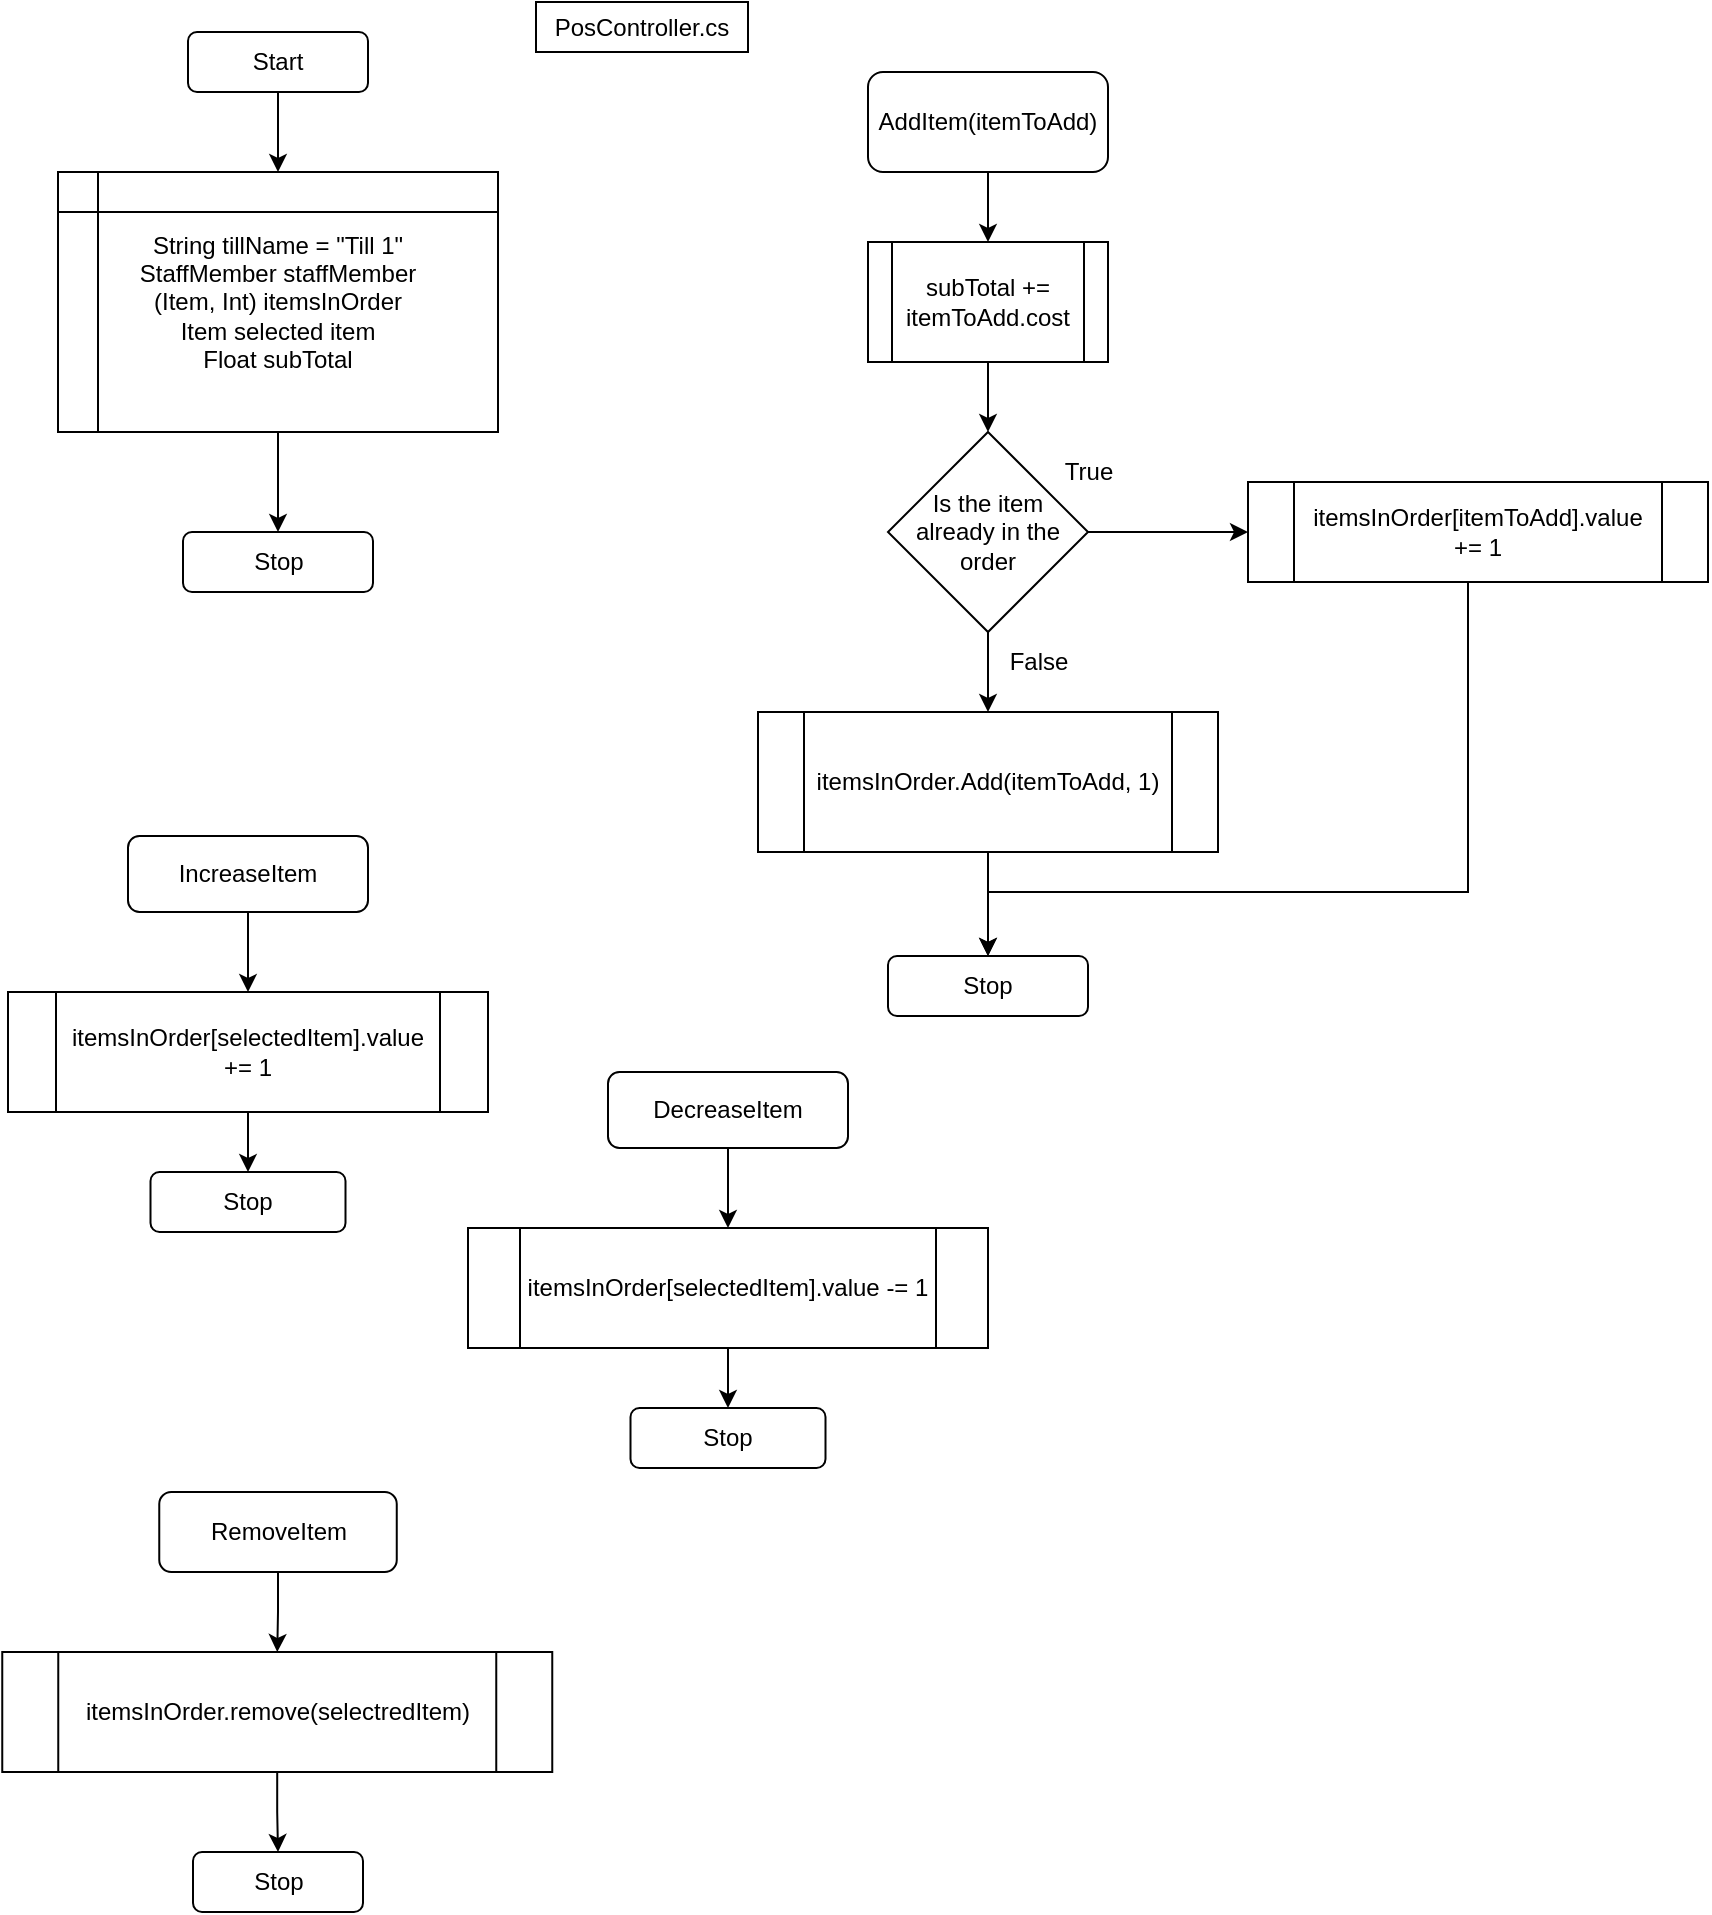 <mxfile version="20.3.0" type="device"><diagram id="ohqML1AxywM868lq_t9B" name="Page-1"><mxGraphModel dx="630" dy="537" grid="1" gridSize="10" guides="1" tooltips="1" connect="1" arrows="1" fold="1" page="1" pageScale="1" pageWidth="827" pageHeight="1169" math="0" shadow="0"><root><mxCell id="0"/><mxCell id="1" parent="0"/><mxCell id="eGjmSRUFdye4GbhtSNk7-4" style="edgeStyle=orthogonalEdgeStyle;rounded=0;orthogonalLoop=1;jettySize=auto;html=1;entryX=0.5;entryY=0;entryDx=0;entryDy=0;" parent="1" source="eGjmSRUFdye4GbhtSNk7-1" target="eGjmSRUFdye4GbhtSNk7-2" edge="1"><mxGeometry relative="1" as="geometry"/></mxCell><mxCell id="eGjmSRUFdye4GbhtSNk7-1" value="Start" style="rounded=1;whiteSpace=wrap;html=1;" parent="1" vertex="1"><mxGeometry x="120" y="30" width="90" height="30" as="geometry"/></mxCell><mxCell id="eGjmSRUFdye4GbhtSNk7-5" style="edgeStyle=orthogonalEdgeStyle;rounded=0;orthogonalLoop=1;jettySize=auto;html=1;entryX=0.5;entryY=0;entryDx=0;entryDy=0;" parent="1" source="eGjmSRUFdye4GbhtSNk7-2" target="eGjmSRUFdye4GbhtSNk7-3" edge="1"><mxGeometry relative="1" as="geometry"/></mxCell><mxCell id="eGjmSRUFdye4GbhtSNk7-2" value="String tillName = &quot;Till 1&quot;&lt;br&gt;StaffMember staffMember&lt;br&gt;(Item, Int) itemsInOrder&lt;br&gt;Item selected item&lt;br&gt;Float subTotal" style="shape=internalStorage;whiteSpace=wrap;html=1;backgroundOutline=1;" parent="1" vertex="1"><mxGeometry x="55" y="100" width="220" height="130" as="geometry"/></mxCell><mxCell id="eGjmSRUFdye4GbhtSNk7-3" value="Stop" style="rounded=1;whiteSpace=wrap;html=1;" parent="1" vertex="1"><mxGeometry x="117.5" y="280" width="95" height="30" as="geometry"/></mxCell><mxCell id="eGjmSRUFdye4GbhtSNk7-6" value="AddItem(itemToAdd)" style="rounded=1;whiteSpace=wrap;html=1;" parent="1" vertex="1"><mxGeometry x="460" y="50" width="120" height="50" as="geometry"/></mxCell><mxCell id="eGjmSRUFdye4GbhtSNk7-14" style="edgeStyle=orthogonalEdgeStyle;rounded=0;orthogonalLoop=1;jettySize=auto;html=1;" parent="1" source="eGjmSRUFdye4GbhtSNk7-7" target="eGjmSRUFdye4GbhtSNk7-8" edge="1"><mxGeometry relative="1" as="geometry"/></mxCell><mxCell id="eGjmSRUFdye4GbhtSNk7-7" value="subTotal += itemToAdd.cost" style="shape=process;whiteSpace=wrap;html=1;backgroundOutline=1;" parent="1" vertex="1"><mxGeometry x="460" y="135" width="120" height="60" as="geometry"/></mxCell><mxCell id="eGjmSRUFdye4GbhtSNk7-15" style="edgeStyle=orthogonalEdgeStyle;rounded=0;orthogonalLoop=1;jettySize=auto;html=1;entryX=0.5;entryY=0;entryDx=0;entryDy=0;" parent="1" source="eGjmSRUFdye4GbhtSNk7-8" target="eGjmSRUFdye4GbhtSNk7-11" edge="1"><mxGeometry relative="1" as="geometry"/></mxCell><mxCell id="eGjmSRUFdye4GbhtSNk7-18" style="edgeStyle=orthogonalEdgeStyle;rounded=0;orthogonalLoop=1;jettySize=auto;html=1;" parent="1" source="eGjmSRUFdye4GbhtSNk7-8" target="eGjmSRUFdye4GbhtSNk7-9" edge="1"><mxGeometry relative="1" as="geometry"/></mxCell><mxCell id="eGjmSRUFdye4GbhtSNk7-8" value="Is the item already in the order" style="rhombus;whiteSpace=wrap;html=1;" parent="1" vertex="1"><mxGeometry x="470" y="230" width="100" height="100" as="geometry"/></mxCell><mxCell id="eGjmSRUFdye4GbhtSNk7-20" style="edgeStyle=orthogonalEdgeStyle;rounded=0;orthogonalLoop=1;jettySize=auto;html=1;entryX=0.5;entryY=0;entryDx=0;entryDy=0;" parent="1" source="eGjmSRUFdye4GbhtSNk7-9" target="eGjmSRUFdye4GbhtSNk7-12" edge="1"><mxGeometry relative="1" as="geometry"><Array as="points"><mxPoint x="760" y="460"/><mxPoint x="520" y="460"/></Array></mxGeometry></mxCell><mxCell id="eGjmSRUFdye4GbhtSNk7-9" value="itemsInOrder[itemToAdd].value += 1" style="shape=process;whiteSpace=wrap;html=1;backgroundOutline=1;" parent="1" vertex="1"><mxGeometry x="650" y="255" width="230" height="50" as="geometry"/></mxCell><mxCell id="eGjmSRUFdye4GbhtSNk7-17" style="edgeStyle=orthogonalEdgeStyle;rounded=0;orthogonalLoop=1;jettySize=auto;html=1;entryX=0.5;entryY=0;entryDx=0;entryDy=0;" parent="1" source="eGjmSRUFdye4GbhtSNk7-11" target="eGjmSRUFdye4GbhtSNk7-12" edge="1"><mxGeometry relative="1" as="geometry"/></mxCell><mxCell id="eGjmSRUFdye4GbhtSNk7-11" value="itemsInOrder.Add(itemToAdd, 1)" style="shape=process;whiteSpace=wrap;html=1;backgroundOutline=1;" parent="1" vertex="1"><mxGeometry x="405" y="370" width="230" height="70" as="geometry"/></mxCell><mxCell id="eGjmSRUFdye4GbhtSNk7-12" value="Stop" style="rounded=1;whiteSpace=wrap;html=1;" parent="1" vertex="1"><mxGeometry x="470" y="492" width="100" height="30" as="geometry"/></mxCell><mxCell id="eGjmSRUFdye4GbhtSNk7-13" value="" style="endArrow=classic;html=1;rounded=0;entryX=0.5;entryY=0;entryDx=0;entryDy=0;exitX=0.5;exitY=1;exitDx=0;exitDy=0;" parent="1" source="eGjmSRUFdye4GbhtSNk7-6" target="eGjmSRUFdye4GbhtSNk7-7" edge="1"><mxGeometry width="50" height="50" relative="1" as="geometry"><mxPoint x="510" y="300" as="sourcePoint"/><mxPoint x="560" y="250" as="targetPoint"/></mxGeometry></mxCell><mxCell id="eGjmSRUFdye4GbhtSNk7-16" value="False" style="text;html=1;align=center;verticalAlign=middle;resizable=0;points=[];autosize=1;strokeColor=none;fillColor=none;" parent="1" vertex="1"><mxGeometry x="520" y="330" width="50" height="30" as="geometry"/></mxCell><mxCell id="eGjmSRUFdye4GbhtSNk7-19" value="True" style="text;html=1;align=center;verticalAlign=middle;resizable=0;points=[];autosize=1;strokeColor=none;fillColor=none;" parent="1" vertex="1"><mxGeometry x="545" y="235" width="50" height="30" as="geometry"/></mxCell><mxCell id="eGjmSRUFdye4GbhtSNk7-24" style="edgeStyle=orthogonalEdgeStyle;rounded=0;orthogonalLoop=1;jettySize=auto;html=1;" parent="1" source="eGjmSRUFdye4GbhtSNk7-21" target="eGjmSRUFdye4GbhtSNk7-22" edge="1"><mxGeometry relative="1" as="geometry"/></mxCell><mxCell id="eGjmSRUFdye4GbhtSNk7-21" value="IncreaseItem" style="rounded=1;whiteSpace=wrap;html=1;" parent="1" vertex="1"><mxGeometry x="90" y="432" width="120" height="38" as="geometry"/></mxCell><mxCell id="eGjmSRUFdye4GbhtSNk7-25" style="edgeStyle=orthogonalEdgeStyle;rounded=0;orthogonalLoop=1;jettySize=auto;html=1;entryX=0.5;entryY=0;entryDx=0;entryDy=0;" parent="1" source="eGjmSRUFdye4GbhtSNk7-22" target="eGjmSRUFdye4GbhtSNk7-23" edge="1"><mxGeometry relative="1" as="geometry"/></mxCell><mxCell id="eGjmSRUFdye4GbhtSNk7-22" value="itemsInOrder[selectedItem].value += 1" style="shape=process;whiteSpace=wrap;html=1;backgroundOutline=1;" parent="1" vertex="1"><mxGeometry x="30" y="510" width="240" height="60" as="geometry"/></mxCell><mxCell id="eGjmSRUFdye4GbhtSNk7-23" value="Stop" style="rounded=1;whiteSpace=wrap;html=1;" parent="1" vertex="1"><mxGeometry x="101.25" y="600" width="97.5" height="30" as="geometry"/></mxCell><mxCell id="eGjmSRUFdye4GbhtSNk7-26" style="edgeStyle=orthogonalEdgeStyle;rounded=0;orthogonalLoop=1;jettySize=auto;html=1;" parent="1" source="eGjmSRUFdye4GbhtSNk7-27" target="eGjmSRUFdye4GbhtSNk7-29" edge="1"><mxGeometry relative="1" as="geometry"/></mxCell><mxCell id="eGjmSRUFdye4GbhtSNk7-27" value="DecreaseItem" style="rounded=1;whiteSpace=wrap;html=1;" parent="1" vertex="1"><mxGeometry x="330" y="550" width="120" height="38" as="geometry"/></mxCell><mxCell id="eGjmSRUFdye4GbhtSNk7-28" style="edgeStyle=orthogonalEdgeStyle;rounded=0;orthogonalLoop=1;jettySize=auto;html=1;entryX=0.5;entryY=0;entryDx=0;entryDy=0;" parent="1" source="eGjmSRUFdye4GbhtSNk7-29" target="eGjmSRUFdye4GbhtSNk7-30" edge="1"><mxGeometry relative="1" as="geometry"/></mxCell><mxCell id="eGjmSRUFdye4GbhtSNk7-29" value="itemsInOrder[selectedItem].value -= 1" style="shape=process;whiteSpace=wrap;html=1;backgroundOutline=1;" parent="1" vertex="1"><mxGeometry x="260" y="628" width="260" height="60" as="geometry"/></mxCell><mxCell id="eGjmSRUFdye4GbhtSNk7-30" value="Stop" style="rounded=1;whiteSpace=wrap;html=1;" parent="1" vertex="1"><mxGeometry x="341.25" y="718" width="97.5" height="30" as="geometry"/></mxCell><mxCell id="eGjmSRUFdye4GbhtSNk7-37" style="edgeStyle=orthogonalEdgeStyle;rounded=0;orthogonalLoop=1;jettySize=auto;html=1;entryX=0.5;entryY=0;entryDx=0;entryDy=0;" parent="1" source="eGjmSRUFdye4GbhtSNk7-31" target="eGjmSRUFdye4GbhtSNk7-32" edge="1"><mxGeometry relative="1" as="geometry"/></mxCell><mxCell id="eGjmSRUFdye4GbhtSNk7-31" value="RemoveItem" style="rounded=1;whiteSpace=wrap;html=1;" parent="1" vertex="1"><mxGeometry x="105.63" y="760" width="118.75" height="40" as="geometry"/></mxCell><mxCell id="eGjmSRUFdye4GbhtSNk7-38" style="edgeStyle=orthogonalEdgeStyle;rounded=0;orthogonalLoop=1;jettySize=auto;html=1;entryX=0.5;entryY=0;entryDx=0;entryDy=0;" parent="1" source="eGjmSRUFdye4GbhtSNk7-32" target="eGjmSRUFdye4GbhtSNk7-36" edge="1"><mxGeometry relative="1" as="geometry"/></mxCell><mxCell id="eGjmSRUFdye4GbhtSNk7-32" value="itemsInOrder.remove(selectredItem)" style="shape=process;whiteSpace=wrap;html=1;backgroundOutline=1;" parent="1" vertex="1"><mxGeometry x="27.13" y="840" width="275" height="60" as="geometry"/></mxCell><mxCell id="eGjmSRUFdye4GbhtSNk7-36" value="Stop" style="rounded=1;whiteSpace=wrap;html=1;" parent="1" vertex="1"><mxGeometry x="122.5" y="940" width="85" height="30" as="geometry"/></mxCell><mxCell id="2Ti_NBM9LqNUtxpV49f_-1" value="PosController.cs" style="rounded=0;whiteSpace=wrap;html=1;" vertex="1" parent="1"><mxGeometry x="294" y="15" width="106" height="25" as="geometry"/></mxCell></root></mxGraphModel></diagram></mxfile>